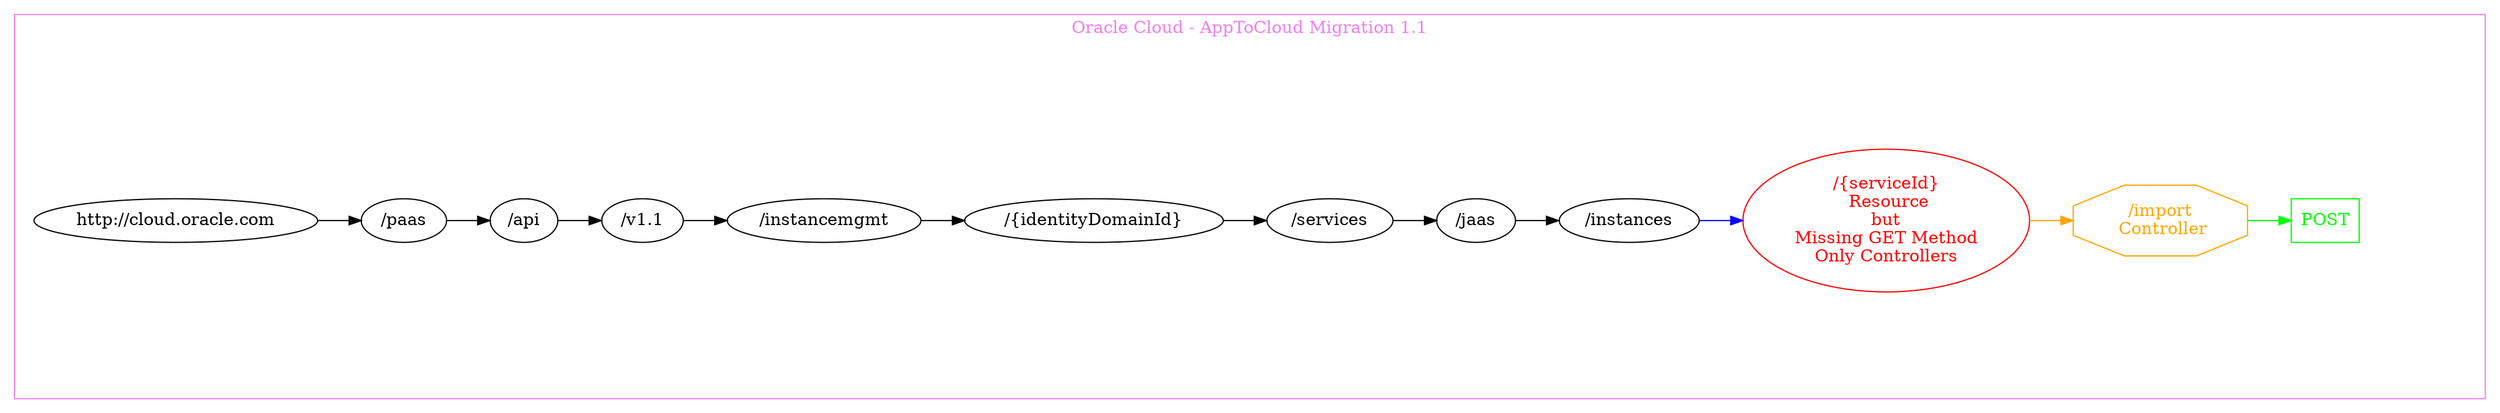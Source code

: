 digraph Cloud_Computing_REST_API {
rankdir="LR";
subgraph cluster_0 {
label="Oracle Cloud - AppToCloud Migration 1.1"
color=violet
fontcolor=violet
subgraph cluster_1 {
label=""
color=white
fontcolor=white
node1 [label="http://cloud.oracle.com", shape="ellipse", color="black", fontcolor="black"]
node1 -> node2 [color="black", fontcolor="black"]
subgraph cluster_2 {
label=""
color=white
fontcolor=white
node2 [label="/paas", shape="ellipse", color="black", fontcolor="black"]
node2 -> node3 [color="black", fontcolor="black"]
subgraph cluster_3 {
label=""
color=white
fontcolor=white
node3 [label="/api", shape="ellipse", color="black", fontcolor="black"]
node3 -> node4 [color="black", fontcolor="black"]
subgraph cluster_4 {
label=""
color=white
fontcolor=white
node4 [label="/v1.1", shape="ellipse", color="black", fontcolor="black"]
node4 -> node5 [color="black", fontcolor="black"]
subgraph cluster_5 {
label=""
color=white
fontcolor=white
node5 [label="/instancemgmt", shape="ellipse", color="black", fontcolor="black"]
node5 -> node6 [color="black", fontcolor="black"]
subgraph cluster_6 {
label=""
color=white
fontcolor=white
node6 [label="/{identityDomainId}", shape="ellipse", color="black", fontcolor="black"]
node6 -> node7 [color="black", fontcolor="black"]
subgraph cluster_7 {
label=""
color=white
fontcolor=white
node7 [label="/services", shape="ellipse", color="black", fontcolor="black"]
node7 -> node8 [color="black", fontcolor="black"]
subgraph cluster_8 {
label=""
color=white
fontcolor=white
node8 [label="/jaas", shape="ellipse", color="black", fontcolor="black"]
node8 -> node9 [color="black", fontcolor="black"]
subgraph cluster_9 {
label=""
color=white
fontcolor=white
node9 [label="/instances", shape="ellipse", color="black", fontcolor="black"]
node9 -> node10 [color="blue", fontcolor="blue"]
subgraph cluster_10 {
label=""
color=white
fontcolor=white
node10 [label="/{serviceId}\n Resource\nbut\nMissing GET Method\nOnly Controllers", shape="ellipse", color="red", fontcolor="red"]
node10 -> node11 [color="orange", fontcolor="orange"]
subgraph cluster_11 {
label=""
color=white
fontcolor=white
node11 [label="/import\n Controller", shape="octagon", color="orange", fontcolor="orange"]
node11 -> node12 [color="green", fontcolor="green"]
subgraph cluster_12 {
label=""
color=white
fontcolor=white
node12 [label="POST", shape="box", color="green", fontcolor="green"]
}
}
}
}
}
}
}
}
}
}
}
}
}
}
